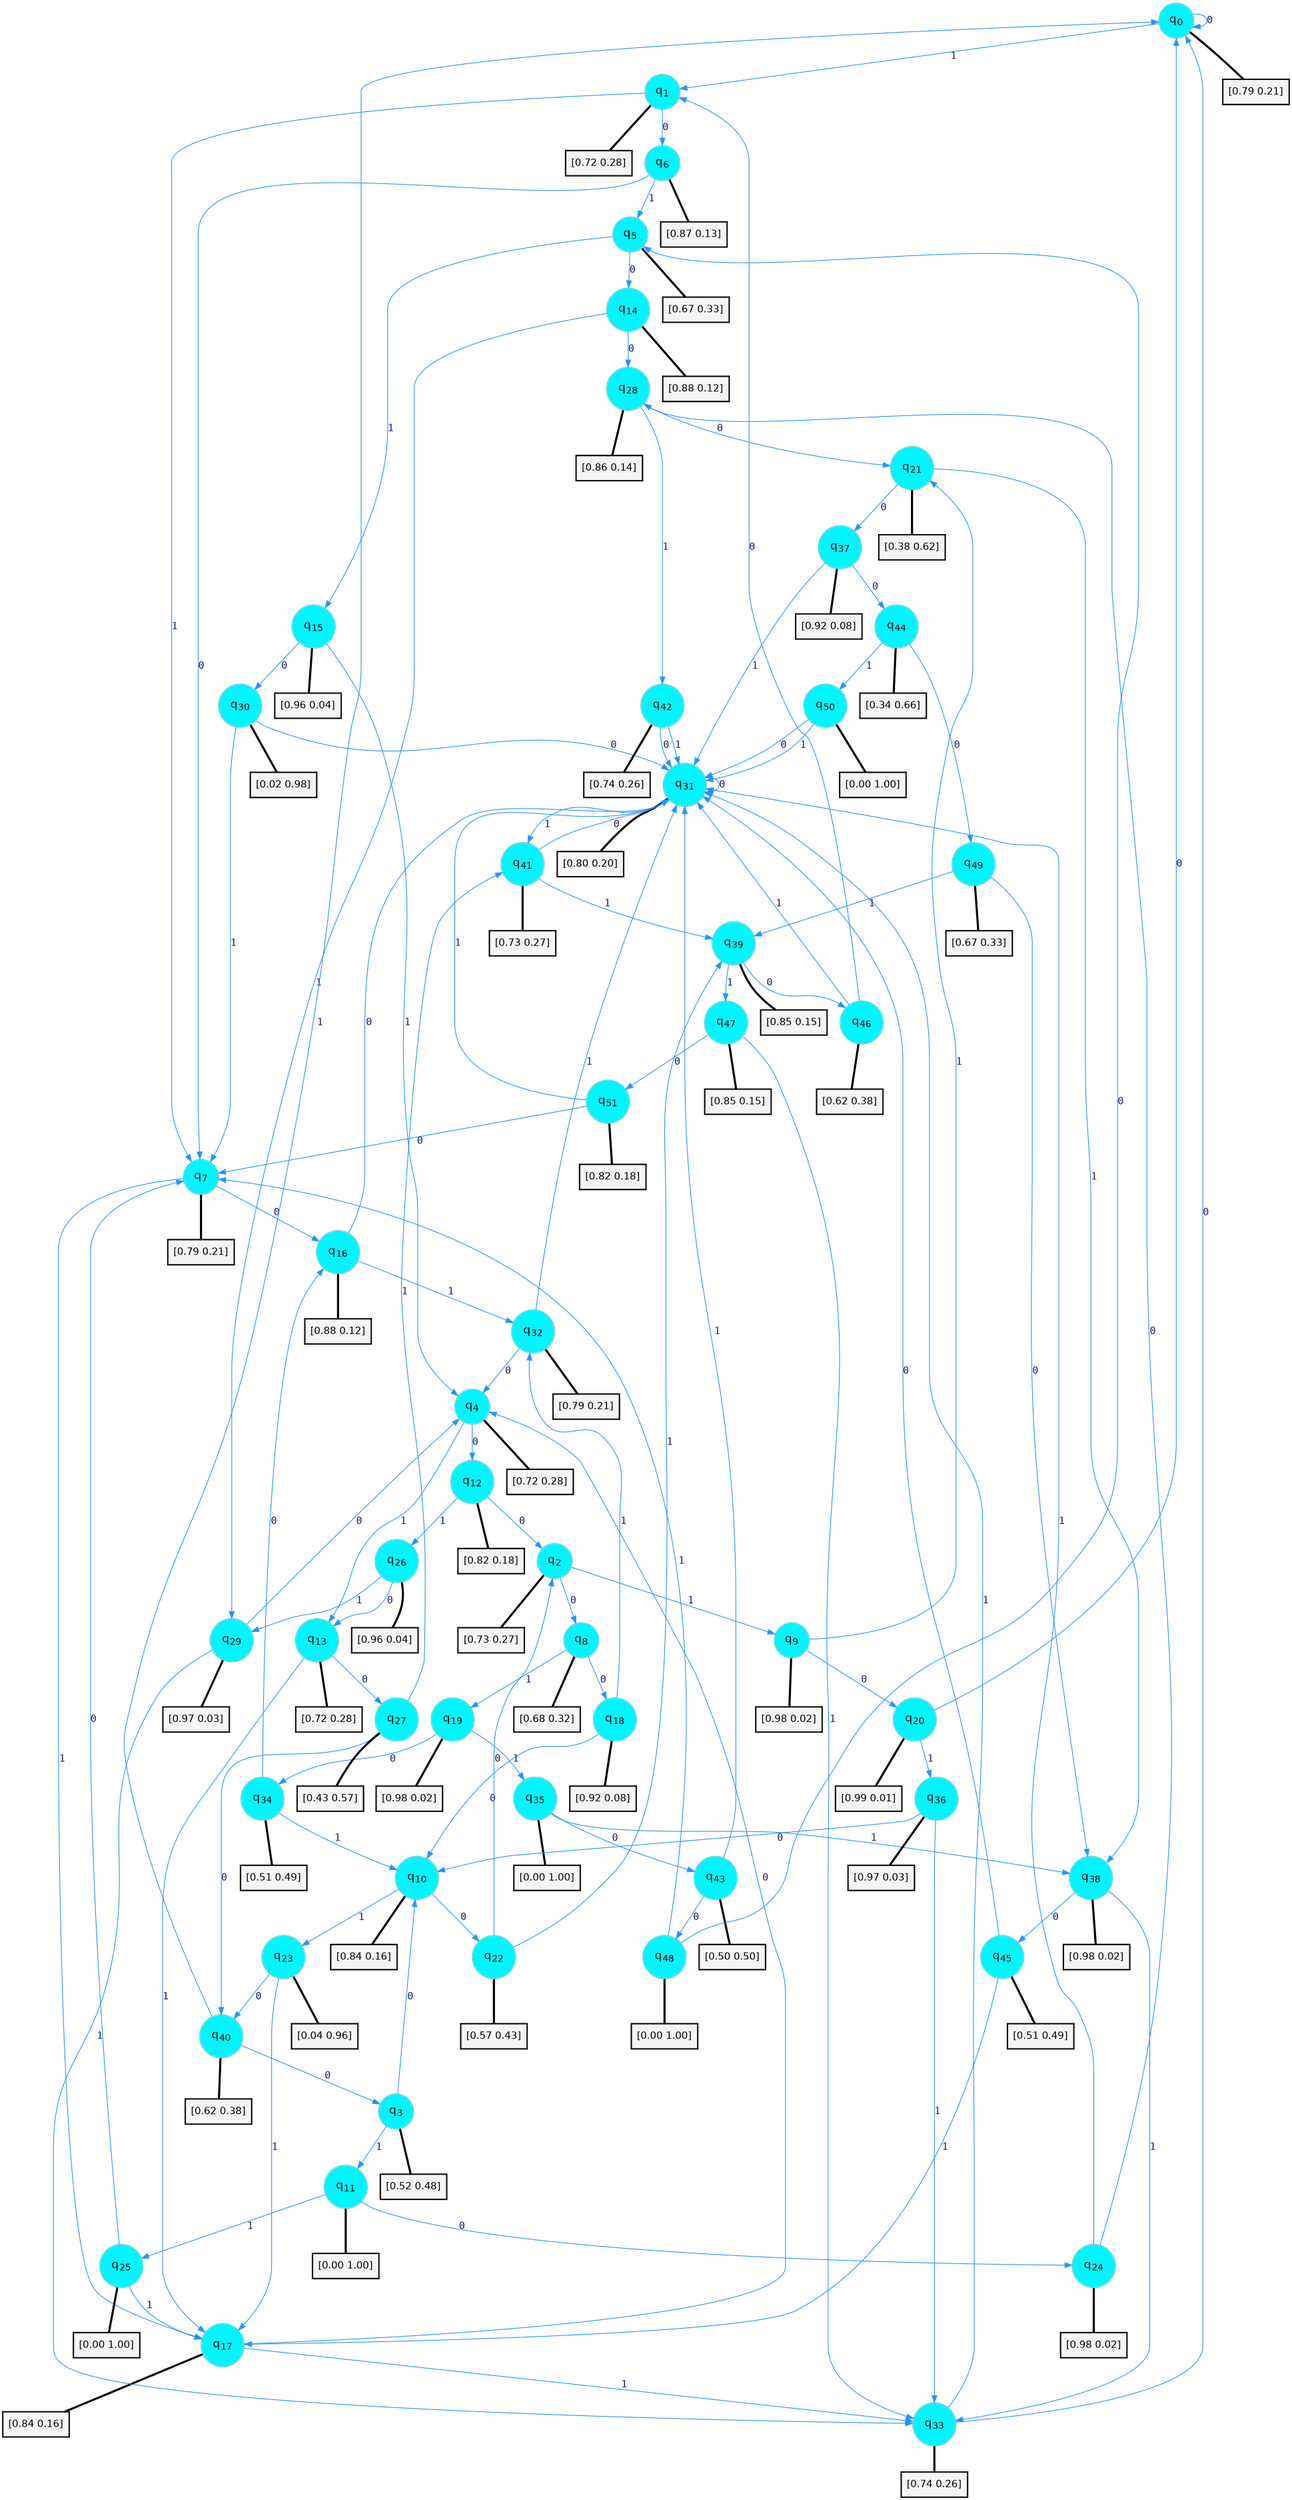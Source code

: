 digraph G {
graph [
bgcolor=transparent, dpi=300, rankdir=TD, size="40,25"];
node [
color=gray, fillcolor=turquoise1, fontcolor=black, fontname=Helvetica, fontsize=16, fontweight=bold, shape=circle, style=filled];
edge [
arrowsize=1, color=dodgerblue1, fontcolor=midnightblue, fontname=courier, fontweight=bold, penwidth=1, style=solid, weight=20];
0[label=<q<SUB>0</SUB>>];
1[label=<q<SUB>1</SUB>>];
2[label=<q<SUB>2</SUB>>];
3[label=<q<SUB>3</SUB>>];
4[label=<q<SUB>4</SUB>>];
5[label=<q<SUB>5</SUB>>];
6[label=<q<SUB>6</SUB>>];
7[label=<q<SUB>7</SUB>>];
8[label=<q<SUB>8</SUB>>];
9[label=<q<SUB>9</SUB>>];
10[label=<q<SUB>10</SUB>>];
11[label=<q<SUB>11</SUB>>];
12[label=<q<SUB>12</SUB>>];
13[label=<q<SUB>13</SUB>>];
14[label=<q<SUB>14</SUB>>];
15[label=<q<SUB>15</SUB>>];
16[label=<q<SUB>16</SUB>>];
17[label=<q<SUB>17</SUB>>];
18[label=<q<SUB>18</SUB>>];
19[label=<q<SUB>19</SUB>>];
20[label=<q<SUB>20</SUB>>];
21[label=<q<SUB>21</SUB>>];
22[label=<q<SUB>22</SUB>>];
23[label=<q<SUB>23</SUB>>];
24[label=<q<SUB>24</SUB>>];
25[label=<q<SUB>25</SUB>>];
26[label=<q<SUB>26</SUB>>];
27[label=<q<SUB>27</SUB>>];
28[label=<q<SUB>28</SUB>>];
29[label=<q<SUB>29</SUB>>];
30[label=<q<SUB>30</SUB>>];
31[label=<q<SUB>31</SUB>>];
32[label=<q<SUB>32</SUB>>];
33[label=<q<SUB>33</SUB>>];
34[label=<q<SUB>34</SUB>>];
35[label=<q<SUB>35</SUB>>];
36[label=<q<SUB>36</SUB>>];
37[label=<q<SUB>37</SUB>>];
38[label=<q<SUB>38</SUB>>];
39[label=<q<SUB>39</SUB>>];
40[label=<q<SUB>40</SUB>>];
41[label=<q<SUB>41</SUB>>];
42[label=<q<SUB>42</SUB>>];
43[label=<q<SUB>43</SUB>>];
44[label=<q<SUB>44</SUB>>];
45[label=<q<SUB>45</SUB>>];
46[label=<q<SUB>46</SUB>>];
47[label=<q<SUB>47</SUB>>];
48[label=<q<SUB>48</SUB>>];
49[label=<q<SUB>49</SUB>>];
50[label=<q<SUB>50</SUB>>];
51[label=<q<SUB>51</SUB>>];
52[label="[0.79 0.21]", shape=box,fontcolor=black, fontname=Helvetica, fontsize=14, penwidth=2, fillcolor=whitesmoke,color=black];
53[label="[0.72 0.28]", shape=box,fontcolor=black, fontname=Helvetica, fontsize=14, penwidth=2, fillcolor=whitesmoke,color=black];
54[label="[0.73 0.27]", shape=box,fontcolor=black, fontname=Helvetica, fontsize=14, penwidth=2, fillcolor=whitesmoke,color=black];
55[label="[0.52 0.48]", shape=box,fontcolor=black, fontname=Helvetica, fontsize=14, penwidth=2, fillcolor=whitesmoke,color=black];
56[label="[0.72 0.28]", shape=box,fontcolor=black, fontname=Helvetica, fontsize=14, penwidth=2, fillcolor=whitesmoke,color=black];
57[label="[0.67 0.33]", shape=box,fontcolor=black, fontname=Helvetica, fontsize=14, penwidth=2, fillcolor=whitesmoke,color=black];
58[label="[0.87 0.13]", shape=box,fontcolor=black, fontname=Helvetica, fontsize=14, penwidth=2, fillcolor=whitesmoke,color=black];
59[label="[0.79 0.21]", shape=box,fontcolor=black, fontname=Helvetica, fontsize=14, penwidth=2, fillcolor=whitesmoke,color=black];
60[label="[0.68 0.32]", shape=box,fontcolor=black, fontname=Helvetica, fontsize=14, penwidth=2, fillcolor=whitesmoke,color=black];
61[label="[0.98 0.02]", shape=box,fontcolor=black, fontname=Helvetica, fontsize=14, penwidth=2, fillcolor=whitesmoke,color=black];
62[label="[0.84 0.16]", shape=box,fontcolor=black, fontname=Helvetica, fontsize=14, penwidth=2, fillcolor=whitesmoke,color=black];
63[label="[0.00 1.00]", shape=box,fontcolor=black, fontname=Helvetica, fontsize=14, penwidth=2, fillcolor=whitesmoke,color=black];
64[label="[0.82 0.18]", shape=box,fontcolor=black, fontname=Helvetica, fontsize=14, penwidth=2, fillcolor=whitesmoke,color=black];
65[label="[0.72 0.28]", shape=box,fontcolor=black, fontname=Helvetica, fontsize=14, penwidth=2, fillcolor=whitesmoke,color=black];
66[label="[0.88 0.12]", shape=box,fontcolor=black, fontname=Helvetica, fontsize=14, penwidth=2, fillcolor=whitesmoke,color=black];
67[label="[0.96 0.04]", shape=box,fontcolor=black, fontname=Helvetica, fontsize=14, penwidth=2, fillcolor=whitesmoke,color=black];
68[label="[0.88 0.12]", shape=box,fontcolor=black, fontname=Helvetica, fontsize=14, penwidth=2, fillcolor=whitesmoke,color=black];
69[label="[0.84 0.16]", shape=box,fontcolor=black, fontname=Helvetica, fontsize=14, penwidth=2, fillcolor=whitesmoke,color=black];
70[label="[0.92 0.08]", shape=box,fontcolor=black, fontname=Helvetica, fontsize=14, penwidth=2, fillcolor=whitesmoke,color=black];
71[label="[0.98 0.02]", shape=box,fontcolor=black, fontname=Helvetica, fontsize=14, penwidth=2, fillcolor=whitesmoke,color=black];
72[label="[0.99 0.01]", shape=box,fontcolor=black, fontname=Helvetica, fontsize=14, penwidth=2, fillcolor=whitesmoke,color=black];
73[label="[0.38 0.62]", shape=box,fontcolor=black, fontname=Helvetica, fontsize=14, penwidth=2, fillcolor=whitesmoke,color=black];
74[label="[0.57 0.43]", shape=box,fontcolor=black, fontname=Helvetica, fontsize=14, penwidth=2, fillcolor=whitesmoke,color=black];
75[label="[0.04 0.96]", shape=box,fontcolor=black, fontname=Helvetica, fontsize=14, penwidth=2, fillcolor=whitesmoke,color=black];
76[label="[0.98 0.02]", shape=box,fontcolor=black, fontname=Helvetica, fontsize=14, penwidth=2, fillcolor=whitesmoke,color=black];
77[label="[0.00 1.00]", shape=box,fontcolor=black, fontname=Helvetica, fontsize=14, penwidth=2, fillcolor=whitesmoke,color=black];
78[label="[0.96 0.04]", shape=box,fontcolor=black, fontname=Helvetica, fontsize=14, penwidth=2, fillcolor=whitesmoke,color=black];
79[label="[0.43 0.57]", shape=box,fontcolor=black, fontname=Helvetica, fontsize=14, penwidth=2, fillcolor=whitesmoke,color=black];
80[label="[0.86 0.14]", shape=box,fontcolor=black, fontname=Helvetica, fontsize=14, penwidth=2, fillcolor=whitesmoke,color=black];
81[label="[0.97 0.03]", shape=box,fontcolor=black, fontname=Helvetica, fontsize=14, penwidth=2, fillcolor=whitesmoke,color=black];
82[label="[0.02 0.98]", shape=box,fontcolor=black, fontname=Helvetica, fontsize=14, penwidth=2, fillcolor=whitesmoke,color=black];
83[label="[0.80 0.20]", shape=box,fontcolor=black, fontname=Helvetica, fontsize=14, penwidth=2, fillcolor=whitesmoke,color=black];
84[label="[0.79 0.21]", shape=box,fontcolor=black, fontname=Helvetica, fontsize=14, penwidth=2, fillcolor=whitesmoke,color=black];
85[label="[0.74 0.26]", shape=box,fontcolor=black, fontname=Helvetica, fontsize=14, penwidth=2, fillcolor=whitesmoke,color=black];
86[label="[0.51 0.49]", shape=box,fontcolor=black, fontname=Helvetica, fontsize=14, penwidth=2, fillcolor=whitesmoke,color=black];
87[label="[0.00 1.00]", shape=box,fontcolor=black, fontname=Helvetica, fontsize=14, penwidth=2, fillcolor=whitesmoke,color=black];
88[label="[0.97 0.03]", shape=box,fontcolor=black, fontname=Helvetica, fontsize=14, penwidth=2, fillcolor=whitesmoke,color=black];
89[label="[0.92 0.08]", shape=box,fontcolor=black, fontname=Helvetica, fontsize=14, penwidth=2, fillcolor=whitesmoke,color=black];
90[label="[0.98 0.02]", shape=box,fontcolor=black, fontname=Helvetica, fontsize=14, penwidth=2, fillcolor=whitesmoke,color=black];
91[label="[0.85 0.15]", shape=box,fontcolor=black, fontname=Helvetica, fontsize=14, penwidth=2, fillcolor=whitesmoke,color=black];
92[label="[0.62 0.38]", shape=box,fontcolor=black, fontname=Helvetica, fontsize=14, penwidth=2, fillcolor=whitesmoke,color=black];
93[label="[0.73 0.27]", shape=box,fontcolor=black, fontname=Helvetica, fontsize=14, penwidth=2, fillcolor=whitesmoke,color=black];
94[label="[0.74 0.26]", shape=box,fontcolor=black, fontname=Helvetica, fontsize=14, penwidth=2, fillcolor=whitesmoke,color=black];
95[label="[0.50 0.50]", shape=box,fontcolor=black, fontname=Helvetica, fontsize=14, penwidth=2, fillcolor=whitesmoke,color=black];
96[label="[0.34 0.66]", shape=box,fontcolor=black, fontname=Helvetica, fontsize=14, penwidth=2, fillcolor=whitesmoke,color=black];
97[label="[0.51 0.49]", shape=box,fontcolor=black, fontname=Helvetica, fontsize=14, penwidth=2, fillcolor=whitesmoke,color=black];
98[label="[0.62 0.38]", shape=box,fontcolor=black, fontname=Helvetica, fontsize=14, penwidth=2, fillcolor=whitesmoke,color=black];
99[label="[0.85 0.15]", shape=box,fontcolor=black, fontname=Helvetica, fontsize=14, penwidth=2, fillcolor=whitesmoke,color=black];
100[label="[0.00 1.00]", shape=box,fontcolor=black, fontname=Helvetica, fontsize=14, penwidth=2, fillcolor=whitesmoke,color=black];
101[label="[0.67 0.33]", shape=box,fontcolor=black, fontname=Helvetica, fontsize=14, penwidth=2, fillcolor=whitesmoke,color=black];
102[label="[0.00 1.00]", shape=box,fontcolor=black, fontname=Helvetica, fontsize=14, penwidth=2, fillcolor=whitesmoke,color=black];
103[label="[0.82 0.18]", shape=box,fontcolor=black, fontname=Helvetica, fontsize=14, penwidth=2, fillcolor=whitesmoke,color=black];
0->0 [label=0];
0->1 [label=1];
0->52 [arrowhead=none, penwidth=3,color=black];
1->6 [label=0];
1->7 [label=1];
1->53 [arrowhead=none, penwidth=3,color=black];
2->8 [label=0];
2->9 [label=1];
2->54 [arrowhead=none, penwidth=3,color=black];
3->10 [label=0];
3->11 [label=1];
3->55 [arrowhead=none, penwidth=3,color=black];
4->12 [label=0];
4->13 [label=1];
4->56 [arrowhead=none, penwidth=3,color=black];
5->14 [label=0];
5->15 [label=1];
5->57 [arrowhead=none, penwidth=3,color=black];
6->7 [label=0];
6->5 [label=1];
6->58 [arrowhead=none, penwidth=3,color=black];
7->16 [label=0];
7->17 [label=1];
7->59 [arrowhead=none, penwidth=3,color=black];
8->18 [label=0];
8->19 [label=1];
8->60 [arrowhead=none, penwidth=3,color=black];
9->20 [label=0];
9->21 [label=1];
9->61 [arrowhead=none, penwidth=3,color=black];
10->22 [label=0];
10->23 [label=1];
10->62 [arrowhead=none, penwidth=3,color=black];
11->24 [label=0];
11->25 [label=1];
11->63 [arrowhead=none, penwidth=3,color=black];
12->2 [label=0];
12->26 [label=1];
12->64 [arrowhead=none, penwidth=3,color=black];
13->27 [label=0];
13->17 [label=1];
13->65 [arrowhead=none, penwidth=3,color=black];
14->28 [label=0];
14->29 [label=1];
14->66 [arrowhead=none, penwidth=3,color=black];
15->30 [label=0];
15->4 [label=1];
15->67 [arrowhead=none, penwidth=3,color=black];
16->31 [label=0];
16->32 [label=1];
16->68 [arrowhead=none, penwidth=3,color=black];
17->4 [label=0];
17->33 [label=1];
17->69 [arrowhead=none, penwidth=3,color=black];
18->10 [label=0];
18->32 [label=1];
18->70 [arrowhead=none, penwidth=3,color=black];
19->34 [label=0];
19->35 [label=1];
19->71 [arrowhead=none, penwidth=3,color=black];
20->0 [label=0];
20->36 [label=1];
20->72 [arrowhead=none, penwidth=3,color=black];
21->37 [label=0];
21->38 [label=1];
21->73 [arrowhead=none, penwidth=3,color=black];
22->2 [label=0];
22->39 [label=1];
22->74 [arrowhead=none, penwidth=3,color=black];
23->40 [label=0];
23->17 [label=1];
23->75 [arrowhead=none, penwidth=3,color=black];
24->28 [label=0];
24->31 [label=1];
24->76 [arrowhead=none, penwidth=3,color=black];
25->7 [label=0];
25->17 [label=1];
25->77 [arrowhead=none, penwidth=3,color=black];
26->13 [label=0];
26->29 [label=1];
26->78 [arrowhead=none, penwidth=3,color=black];
27->40 [label=0];
27->41 [label=1];
27->79 [arrowhead=none, penwidth=3,color=black];
28->21 [label=0];
28->42 [label=1];
28->80 [arrowhead=none, penwidth=3,color=black];
29->4 [label=0];
29->33 [label=1];
29->81 [arrowhead=none, penwidth=3,color=black];
30->31 [label=0];
30->7 [label=1];
30->82 [arrowhead=none, penwidth=3,color=black];
31->31 [label=0];
31->41 [label=1];
31->83 [arrowhead=none, penwidth=3,color=black];
32->4 [label=0];
32->31 [label=1];
32->84 [arrowhead=none, penwidth=3,color=black];
33->0 [label=0];
33->31 [label=1];
33->85 [arrowhead=none, penwidth=3,color=black];
34->16 [label=0];
34->10 [label=1];
34->86 [arrowhead=none, penwidth=3,color=black];
35->43 [label=0];
35->38 [label=1];
35->87 [arrowhead=none, penwidth=3,color=black];
36->10 [label=0];
36->33 [label=1];
36->88 [arrowhead=none, penwidth=3,color=black];
37->44 [label=0];
37->31 [label=1];
37->89 [arrowhead=none, penwidth=3,color=black];
38->45 [label=0];
38->33 [label=1];
38->90 [arrowhead=none, penwidth=3,color=black];
39->46 [label=0];
39->47 [label=1];
39->91 [arrowhead=none, penwidth=3,color=black];
40->3 [label=0];
40->0 [label=1];
40->92 [arrowhead=none, penwidth=3,color=black];
41->31 [label=0];
41->39 [label=1];
41->93 [arrowhead=none, penwidth=3,color=black];
42->31 [label=0];
42->31 [label=1];
42->94 [arrowhead=none, penwidth=3,color=black];
43->48 [label=0];
43->31 [label=1];
43->95 [arrowhead=none, penwidth=3,color=black];
44->49 [label=0];
44->50 [label=1];
44->96 [arrowhead=none, penwidth=3,color=black];
45->31 [label=0];
45->17 [label=1];
45->97 [arrowhead=none, penwidth=3,color=black];
46->1 [label=0];
46->31 [label=1];
46->98 [arrowhead=none, penwidth=3,color=black];
47->51 [label=0];
47->33 [label=1];
47->99 [arrowhead=none, penwidth=3,color=black];
48->5 [label=0];
48->7 [label=1];
48->100 [arrowhead=none, penwidth=3,color=black];
49->38 [label=0];
49->39 [label=1];
49->101 [arrowhead=none, penwidth=3,color=black];
50->31 [label=0];
50->31 [label=1];
50->102 [arrowhead=none, penwidth=3,color=black];
51->7 [label=0];
51->31 [label=1];
51->103 [arrowhead=none, penwidth=3,color=black];
}
